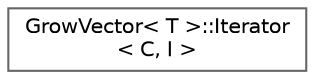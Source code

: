 digraph "Graphical Class Hierarchy"
{
 // INTERACTIVE_SVG=YES
 // LATEX_PDF_SIZE
  bgcolor="transparent";
  edge [fontname=Helvetica,fontsize=10,labelfontname=Helvetica,labelfontsize=10];
  node [fontname=Helvetica,fontsize=10,shape=box,height=0.2,width=0.4];
  rankdir="LR";
  Node0 [label="GrowVector\< T \>::Iterator\l\< C, I \>",height=0.2,width=0.4,color="grey40", fillcolor="white", style="filled",URL="$d5/dca/class_grow_vector_1_1_iterator.html",tooltip="bidirectional iterator"];
}
